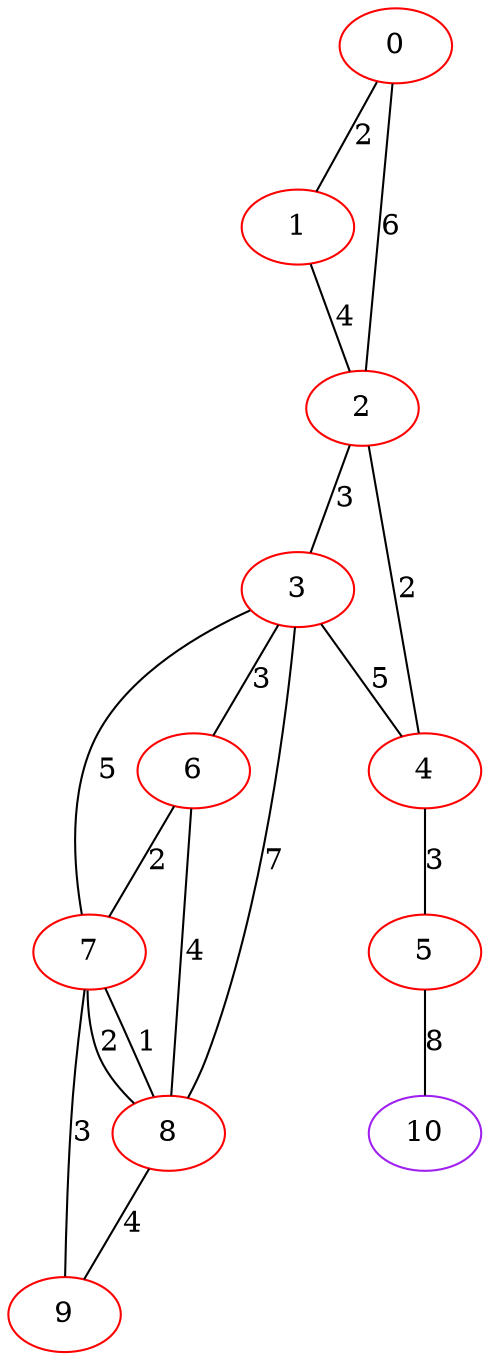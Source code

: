 graph "" {
0 [color=red, weight=1];
1 [color=red, weight=1];
2 [color=red, weight=1];
3 [color=red, weight=1];
4 [color=red, weight=1];
5 [color=red, weight=1];
6 [color=red, weight=1];
7 [color=red, weight=1];
8 [color=red, weight=1];
9 [color=red, weight=1];
10 [color=purple, weight=4];
0 -- 1  [key=0, label=2];
0 -- 2  [key=0, label=6];
1 -- 2  [key=0, label=4];
2 -- 3  [key=0, label=3];
2 -- 4  [key=0, label=2];
3 -- 8  [key=0, label=7];
3 -- 4  [key=0, label=5];
3 -- 6  [key=0, label=3];
3 -- 7  [key=0, label=5];
4 -- 5  [key=0, label=3];
5 -- 10  [key=0, label=8];
6 -- 8  [key=0, label=4];
6 -- 7  [key=0, label=2];
7 -- 8  [key=0, label=1];
7 -- 8  [key=1, label=2];
7 -- 9  [key=0, label=3];
8 -- 9  [key=0, label=4];
}
